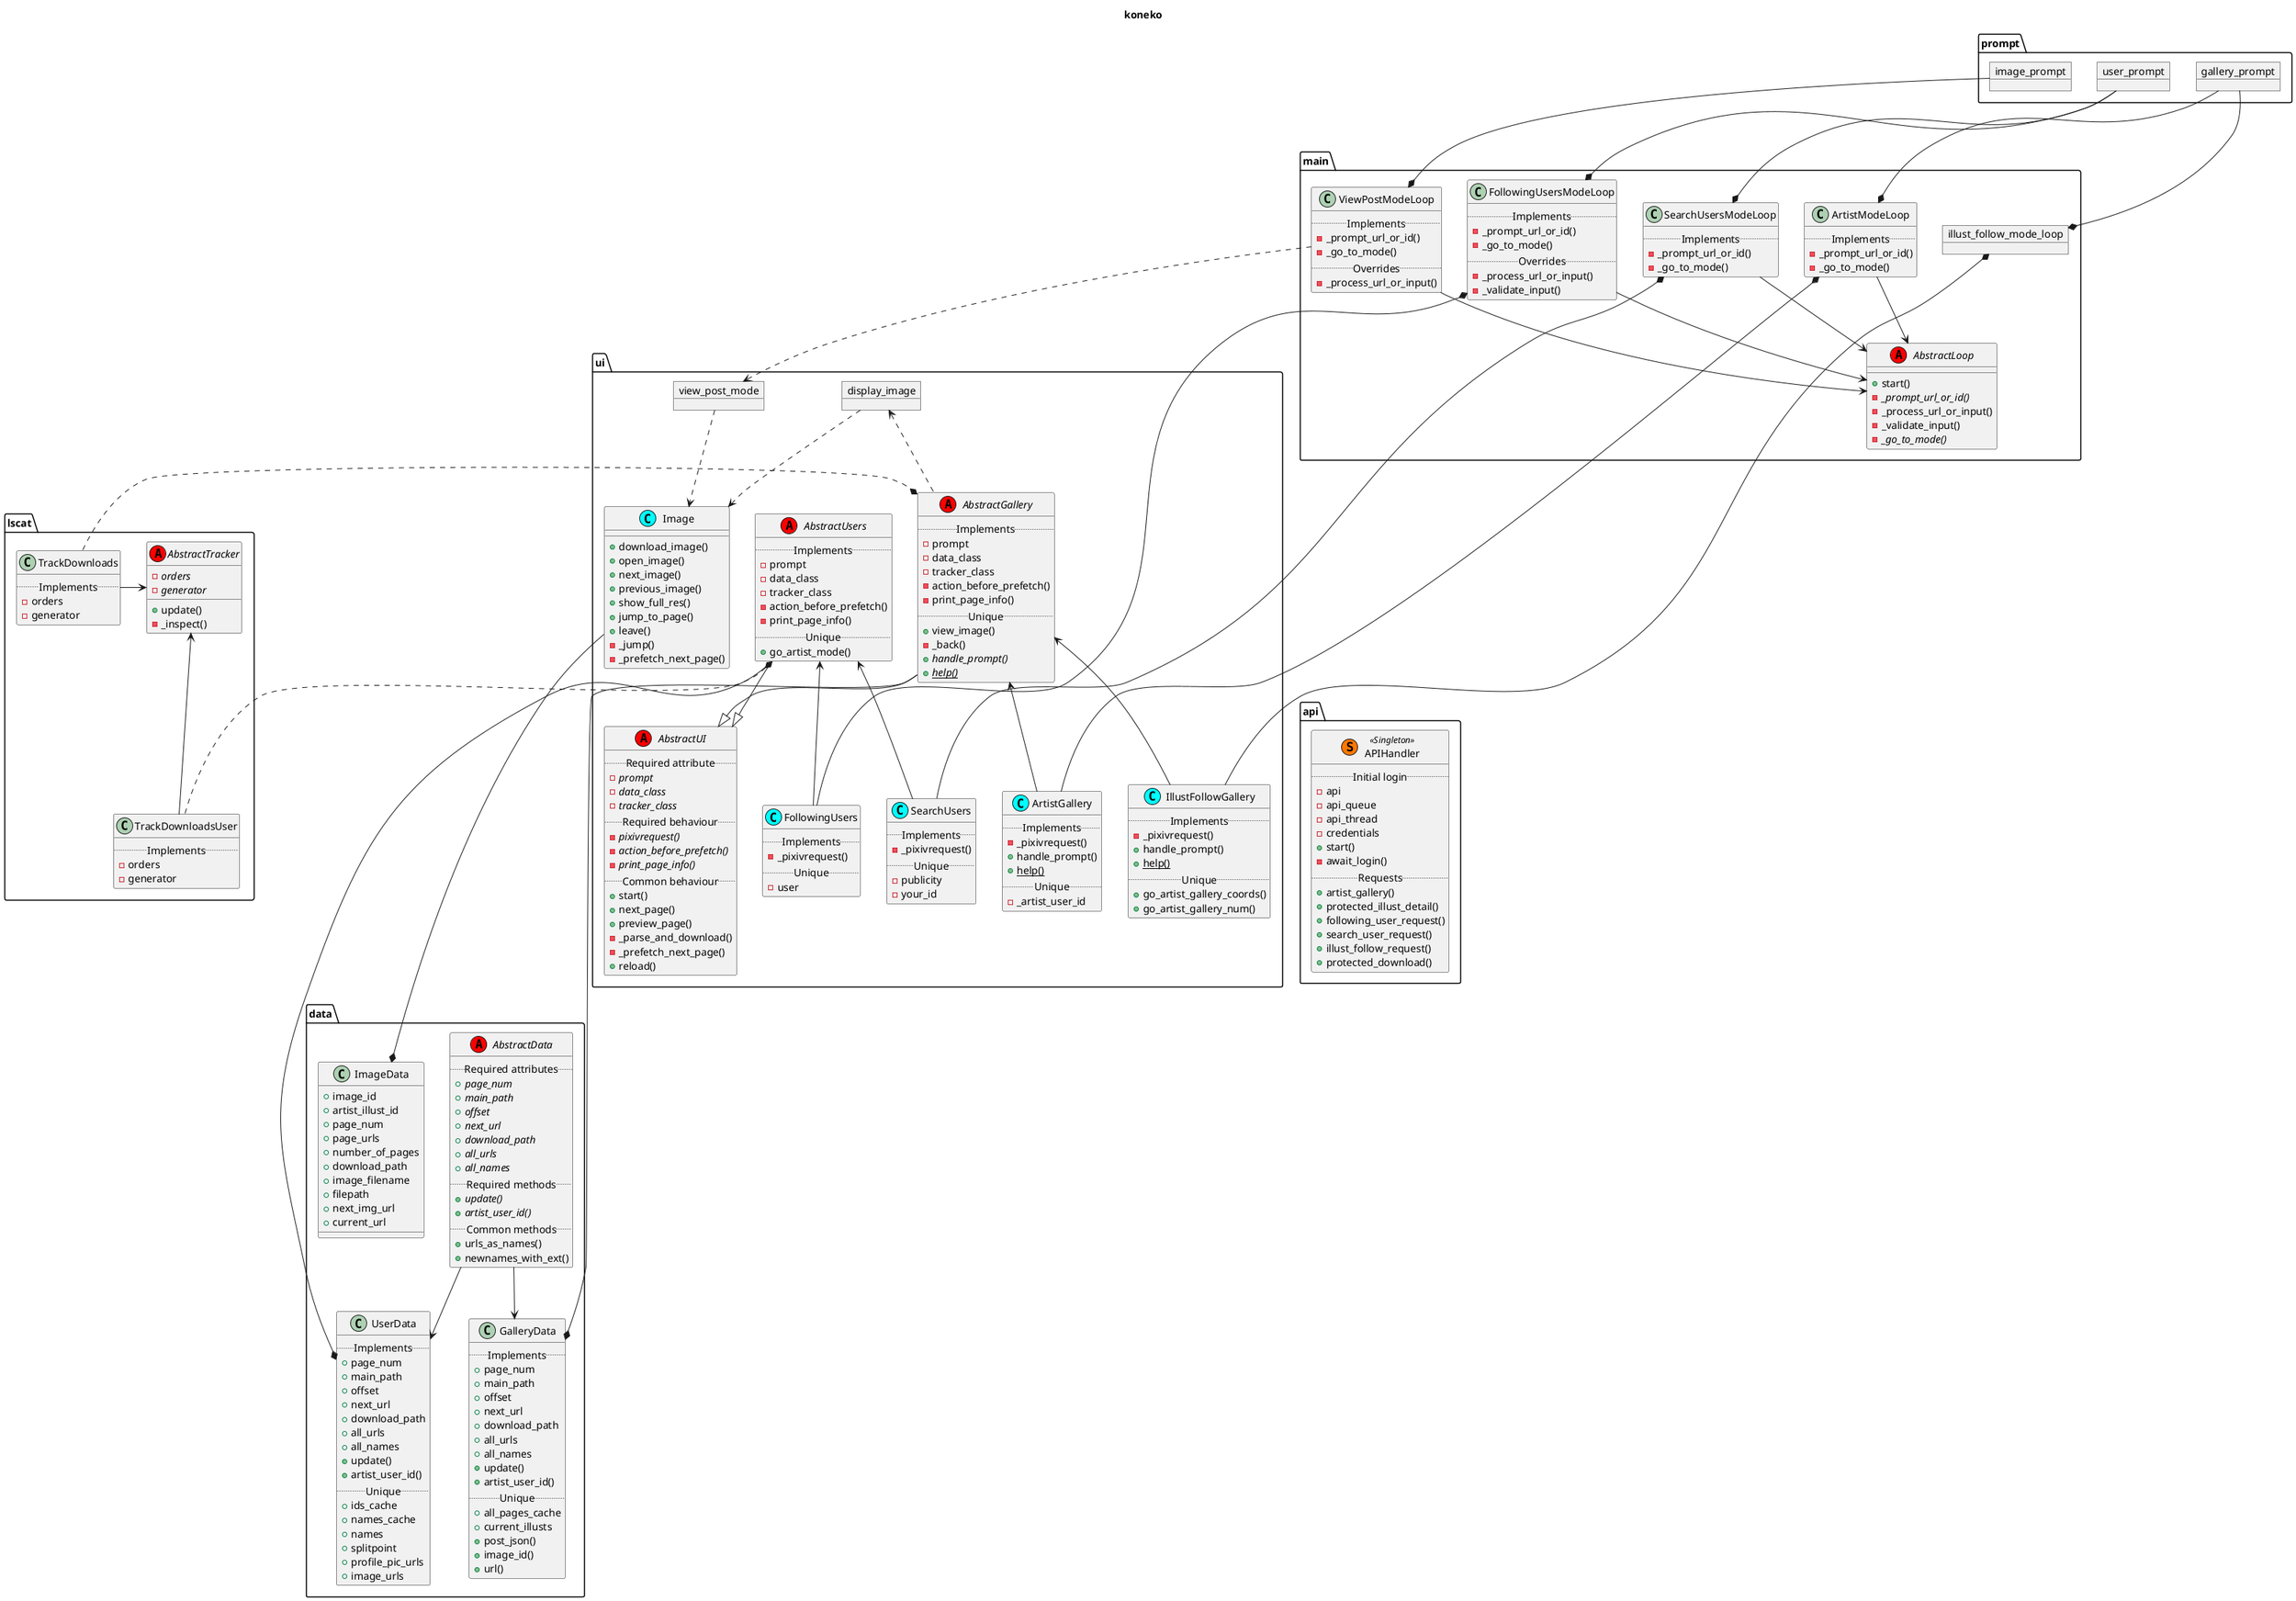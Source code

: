 @startuml

title koneko

abstract class main.AbstractLoop <<(A, red)>>{
    +start()
    -{abstract}_prompt_url_or_id()
    -_process_url_or_input()
    -_validate_input()
    -{abstract}_go_to_mode()
}

class main.ArtistModeLoop {
    ..Implements..
    -_prompt_url_or_id()
    -_go_to_mode()
}

package main {
    object illust_follow_mode_loop
}

main.AbstractLoop <-up- main.ArtistModeLoop
main.AbstractLoop <-up[hidden]- illust_follow_mode_loop

abstract class ui.AbstractUI <<(A, red)>>{
    ..Required attribute..
    - {abstract} prompt
    - {abstract} data_class
    - {abstract} tracker_class
    ..Required behaviour..
    -{abstract}pixivrequest()
    -{abstract}action_before_prefetch()
    -{abstract}print_page_info()
    ..Common behaviour..
    +start()
    +next_page()
    +preview_page()
    -_parse_and_download()
    -_prefetch_next_page()
    +reload()
}

abstract class ui.AbstractGallery <<(A, red)>>{
    ..Implements..
    - prompt
    - data_class
    - tracker_class
    -action_before_prefetch()
    -print_page_info()
    ..Unique..
    +view_image()
    -_back()
    +{abstract}handle_prompt()
    +{abstract}{static}help()
}
ui.AbstractUI <|-up- ui.AbstractGallery

class ui.ArtistGallery <<(C, cyan)>>{
    ..Implements..
    -_pixivrequest()
    +handle_prompt()
    +{static}help()
    ..Unique..
    - _artist_user_id
}
class ui.IllustFollowGallery <<(C, cyan)>>{
    ..Implements..
    -_pixivrequest()
    +handle_prompt()
    +{static}help()
    ..Unique..
    +go_artist_gallery_coords()
    +go_artist_gallery_num()
}
main.ArtistModeLoop*-down- ui.ArtistGallery

illust_follow_mode_loop*-down- ui.IllustFollowGallery

ui.AbstractGallery <-down- ui.IllustFollowGallery

ui.AbstractGallery <-down- ui.ArtistGallery

class main.ViewPostModeLoop {
    ..Implements..
    -_prompt_url_or_id()
    -_go_to_mode()
    ..Overrides..
    -_process_url_or_input()
}
package ui {
    object view_post_mode
    object display_image
}
class ui.Image <<(C, cyan)>>{
    +download_image()
    +open_image()
    +next_image()
    +previous_image()
    +show_full_res()
    +jump_to_page()
    +leave()
    -_jump()
    -_prefetch_next_page()
}

main.AbstractLoop <-up- main.ViewPostModeLoop
main.ViewPostModeLoop ..> view_post_mode
view_post_mode ..> ui.Image
display_image ..> ui.Image
display_image <.. ui.AbstractGallery


class main.FollowingUsersModeLoop {
    ..Implements..
    -_prompt_url_or_id()
    -_go_to_mode()
    ..Overrides..
    -_process_url_or_input()
    -_validate_input()
}
class main.SearchUsersModeLoop {
    ..Implements..
    -_prompt_url_or_id()
    -_go_to_mode()
}
main.AbstractLoop <-up- main.FollowingUsersModeLoop
main.AbstractLoop <-up- main.SearchUsersModeLoop

class ui.FollowingUsers <<(C, cyan)>> {
    ..Implements..
    -_pixivrequest()
    ..Unique..
    - user
}
class ui.SearchUsers <<(C, cyan)>> {
    ..Implements..
    -_pixivrequest()
    ..Unique..
    - publicity
    - your_id
}
abstract class ui.AbstractUsers <<(A, red)>>{
    ..Implements..
    - prompt
    - data_class
    - tracker_class
    -action_before_prefetch()
    -print_page_info()
    ..Unique..
    +go_artist_mode()
}
ui.AbstractUI <|-up- ui.AbstractUsers
ui.AbstractUsers <-down- ui.FollowingUsers
ui.AbstractUsers <-down- ui.SearchUsers
main.FollowingUsersModeLoop*-down- ui.FollowingUsers
main.SearchUsersModeLoop*-down- ui.SearchUsers


abstract class lscat.AbstractTracker <<(A, red)>>{
    - {abstract} orders
    - {abstract} generator
    +update()
    -_inspect()
}
class lscat.TrackDownloads {
    ..Implements..
    - orders
    - generator
}
class lscat.TrackDownloadsUser {
    ..Implements..
    - orders
    - generator
}

lscat.AbstractTracker <- lscat.TrackDownloadsUser
lscat.AbstractTracker <-right- lscat.TrackDownloads

ui.AbstractUsers *.down. lscat.TrackDownloadsUser
ui.AbstractGallery *.left lscat.TrackDownloads

lscat.TrackDownloadsUser -up[hidden]-> lscat.TrackDownloads

package prompt {
    object user_prompt
    object gallery_prompt
    object image_prompt

    user_prompt -down[hidden]-> main.AbstractLoop
    gallery_prompt -down[hidden]-> main.AbstractLoop
    image_prompt -down[hidden]-> main.AbstractLoop

    main.ArtistModeLoop *-up-- gallery_prompt
    main.ViewPostModeLoop *-up-- image_prompt
    main.FollowingUsersModeLoop *-left-- user_prompt
    main.SearchUsersModeLoop *-left-- user_prompt
    illust_follow_mode_loop *-up-- gallery_prompt
}


class data.GalleryData {
    ..Implements..
    + page_num
    + main_path
    + offset
    + next_url
    + download_path
    + all_urls
    + all_names
    +update()
    +artist_user_id()
    ..Unique..
    + all_pages_cache
    + current_illusts
    +post_json()
    +image_id()
    +url()
}
class data.ImageData {
    + image_id
    + artist_illust_id
    + page_num
    + page_urls
    + number_of_pages
    + download_path
    + image_filename
    + filepath
    + next_img_url
    + current_url
}
class data.UserData {
    ..Implements..
    + page_num
    + main_path
    + offset
    + next_url
    + download_path
    + all_urls
    + all_names
    +update()
    +artist_user_id()
    ..Unique..
    + ids_cache
    + names_cache
    + names
    + splitpoint
    + profile_pic_urls
    + image_urls
}
abstract class data.AbstractData <<(A, red)>>{
    ..Required attributes..
    +{abstract} page_num
    +{abstract} main_path
    +{abstract} offset
    +{abstract} next_url
    +{abstract} download_path
    +{abstract} all_urls
    +{abstract} all_names
    ..Required methods..
    +{abstract}update()
    +{abstract}artist_user_id()
    ..Common methods..
    +urls_as_names()
    +newnames_with_ext()
}

data.GalleryData *-up-- ui.AbstractGallery
data.ImageData *-up-- ui.Image
data.UserData *-up-- ui.AbstractUsers

data.GalleryData <-up- data.AbstractData
data.UserData <-up- data.AbstractData


class api.APIHandler << (S,#FF7700) Singleton >> {
    ..Initial login..
    - api
    - api_queue
    - api_thread
    - credentials
    +start()
    -await_login()
    ..Requests..
    +artist_gallery()
    +protected_illust_detail()
    +following_user_request()
    +search_user_request()
    +illust_follow_request()
    +protected_download()
}

api.APIHandler ---left[hidden]-> ui.AbstractUI

@enduml

